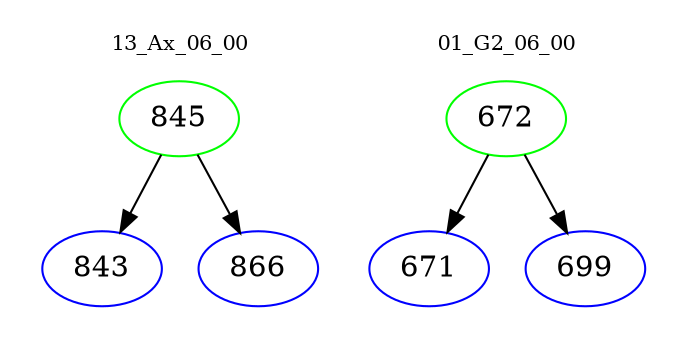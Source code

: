 digraph{
subgraph cluster_0 {
color = white
label = "13_Ax_06_00";
fontsize=10;
T0_845 [label="845", color="green"]
T0_845 -> T0_843 [color="black"]
T0_843 [label="843", color="blue"]
T0_845 -> T0_866 [color="black"]
T0_866 [label="866", color="blue"]
}
subgraph cluster_1 {
color = white
label = "01_G2_06_00";
fontsize=10;
T1_672 [label="672", color="green"]
T1_672 -> T1_671 [color="black"]
T1_671 [label="671", color="blue"]
T1_672 -> T1_699 [color="black"]
T1_699 [label="699", color="blue"]
}
}
